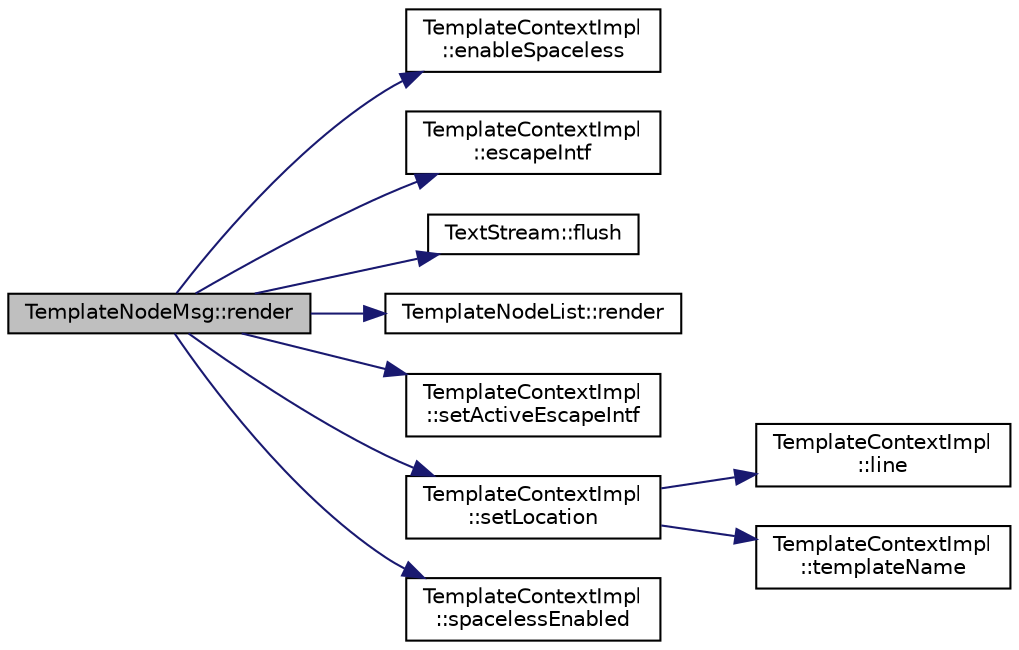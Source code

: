 digraph "TemplateNodeMsg::render"
{
 // LATEX_PDF_SIZE
  edge [fontname="Helvetica",fontsize="10",labelfontname="Helvetica",labelfontsize="10"];
  node [fontname="Helvetica",fontsize="10",shape=record];
  rankdir="LR";
  Node1 [label="TemplateNodeMsg::render",height=0.2,width=0.4,color="black", fillcolor="grey75", style="filled", fontcolor="black",tooltip=" "];
  Node1 -> Node2 [color="midnightblue",fontsize="10",style="solid",fontname="Helvetica"];
  Node2 [label="TemplateContextImpl\l::enableSpaceless",height=0.2,width=0.4,color="black", fillcolor="white", style="filled",URL="$classTemplateContextImpl.html#a0cbc1d21d6a36a04fec3bad7ac677330",tooltip=" "];
  Node1 -> Node3 [color="midnightblue",fontsize="10",style="solid",fontname="Helvetica"];
  Node3 [label="TemplateContextImpl\l::escapeIntf",height=0.2,width=0.4,color="black", fillcolor="white", style="filled",URL="$classTemplateContextImpl.html#a572853f9d5aee23483cbc037732c6686",tooltip=" "];
  Node1 -> Node4 [color="midnightblue",fontsize="10",style="solid",fontname="Helvetica"];
  Node4 [label="TextStream::flush",height=0.2,width=0.4,color="black", fillcolor="white", style="filled",URL="$classTextStream.html#a907937b613a56aa4124608b3a092b820",tooltip=" "];
  Node1 -> Node5 [color="midnightblue",fontsize="10",style="solid",fontname="Helvetica"];
  Node5 [label="TemplateNodeList::render",height=0.2,width=0.4,color="black", fillcolor="white", style="filled",URL="$classTemplateNodeList.html#ae5b2f603e5180c15115a141784f0ae6c",tooltip=" "];
  Node1 -> Node6 [color="midnightblue",fontsize="10",style="solid",fontname="Helvetica"];
  Node6 [label="TemplateContextImpl\l::setActiveEscapeIntf",height=0.2,width=0.4,color="black", fillcolor="white", style="filled",URL="$classTemplateContextImpl.html#aaf4534a93bb799f160385999259d3b7f",tooltip=" "];
  Node1 -> Node7 [color="midnightblue",fontsize="10",style="solid",fontname="Helvetica"];
  Node7 [label="TemplateContextImpl\l::setLocation",height=0.2,width=0.4,color="black", fillcolor="white", style="filled",URL="$classTemplateContextImpl.html#afb0b4a00e7ab9bcfbc37e52103d4f587",tooltip=" "];
  Node7 -> Node8 [color="midnightblue",fontsize="10",style="solid",fontname="Helvetica"];
  Node8 [label="TemplateContextImpl\l::line",height=0.2,width=0.4,color="black", fillcolor="white", style="filled",URL="$classTemplateContextImpl.html#a136a505a96784f0fe90769a22ff7c7a3",tooltip=" "];
  Node7 -> Node9 [color="midnightblue",fontsize="10",style="solid",fontname="Helvetica"];
  Node9 [label="TemplateContextImpl\l::templateName",height=0.2,width=0.4,color="black", fillcolor="white", style="filled",URL="$classTemplateContextImpl.html#a56fa510c50b85b56c9eb066521f04f84",tooltip=" "];
  Node1 -> Node10 [color="midnightblue",fontsize="10",style="solid",fontname="Helvetica"];
  Node10 [label="TemplateContextImpl\l::spacelessEnabled",height=0.2,width=0.4,color="black", fillcolor="white", style="filled",URL="$classTemplateContextImpl.html#a51ef260b5ad8e51f4d1c0946211d4504",tooltip=" "];
}
